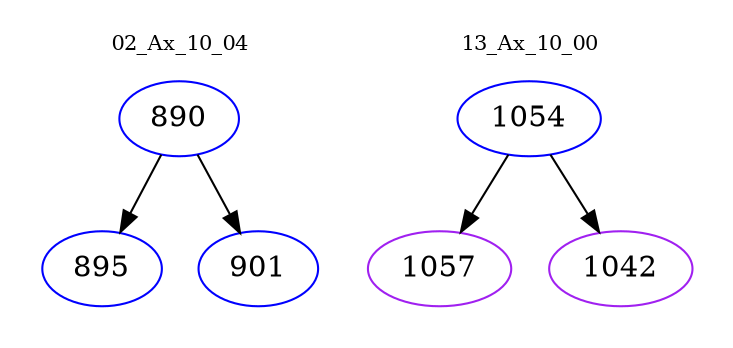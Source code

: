 digraph{
subgraph cluster_0 {
color = white
label = "02_Ax_10_04";
fontsize=10;
T0_890 [label="890", color="blue"]
T0_890 -> T0_895 [color="black"]
T0_895 [label="895", color="blue"]
T0_890 -> T0_901 [color="black"]
T0_901 [label="901", color="blue"]
}
subgraph cluster_1 {
color = white
label = "13_Ax_10_00";
fontsize=10;
T1_1054 [label="1054", color="blue"]
T1_1054 -> T1_1057 [color="black"]
T1_1057 [label="1057", color="purple"]
T1_1054 -> T1_1042 [color="black"]
T1_1042 [label="1042", color="purple"]
}
}

